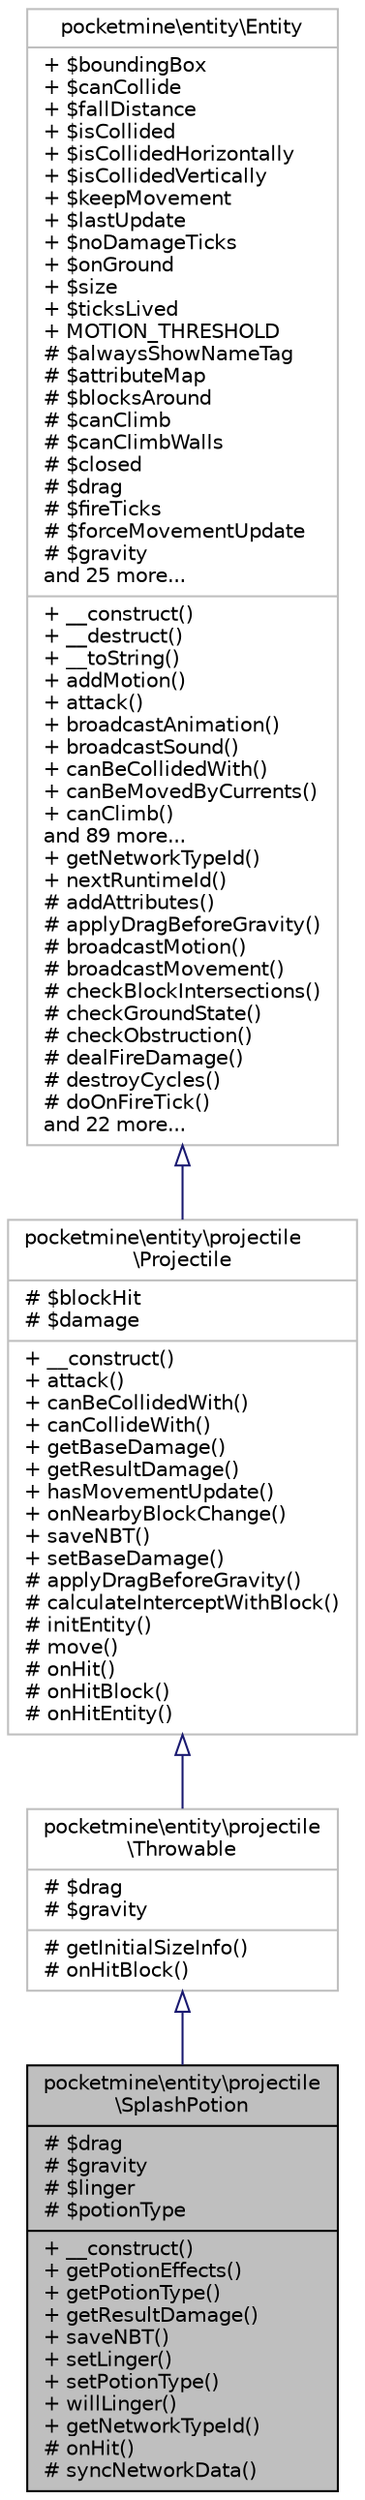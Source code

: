 digraph "pocketmine\entity\projectile\SplashPotion"
{
 // INTERACTIVE_SVG=YES
 // LATEX_PDF_SIZE
  edge [fontname="Helvetica",fontsize="10",labelfontname="Helvetica",labelfontsize="10"];
  node [fontname="Helvetica",fontsize="10",shape=record];
  Node1 [label="{pocketmine\\entity\\projectile\l\\SplashPotion\n|# $drag\l# $gravity\l# $linger\l# $potionType\l|+ __construct()\l+ getPotionEffects()\l+ getPotionType()\l+ getResultDamage()\l+ saveNBT()\l+ setLinger()\l+ setPotionType()\l+ willLinger()\l+ getNetworkTypeId()\l# onHit()\l# syncNetworkData()\l}",height=0.2,width=0.4,color="black", fillcolor="grey75", style="filled", fontcolor="black",tooltip=" "];
  Node2 -> Node1 [dir="back",color="midnightblue",fontsize="10",style="solid",arrowtail="onormal",fontname="Helvetica"];
  Node2 [label="{pocketmine\\entity\\projectile\l\\Throwable\n|# $drag\l# $gravity\l|# getInitialSizeInfo()\l# onHitBlock()\l}",height=0.2,width=0.4,color="grey75", fillcolor="white", style="filled",URL="$d0/d86/classpocketmine_1_1entity_1_1projectile_1_1_throwable.html",tooltip=" "];
  Node3 -> Node2 [dir="back",color="midnightblue",fontsize="10",style="solid",arrowtail="onormal",fontname="Helvetica"];
  Node3 [label="{pocketmine\\entity\\projectile\l\\Projectile\n|# $blockHit\l# $damage\l|+ __construct()\l+ attack()\l+ canBeCollidedWith()\l+ canCollideWith()\l+ getBaseDamage()\l+ getResultDamage()\l+ hasMovementUpdate()\l+ onNearbyBlockChange()\l+ saveNBT()\l+ setBaseDamage()\l# applyDragBeforeGravity()\l# calculateInterceptWithBlock()\l# initEntity()\l# move()\l# onHit()\l# onHitBlock()\l# onHitEntity()\l}",height=0.2,width=0.4,color="grey75", fillcolor="white", style="filled",URL="$dc/d01/classpocketmine_1_1entity_1_1projectile_1_1_projectile.html",tooltip=" "];
  Node4 -> Node3 [dir="back",color="midnightblue",fontsize="10",style="solid",arrowtail="onormal",fontname="Helvetica"];
  Node4 [label="{pocketmine\\entity\\Entity\n|+ $boundingBox\l+ $canCollide\l+ $fallDistance\l+ $isCollided\l+ $isCollidedHorizontally\l+ $isCollidedVertically\l+ $keepMovement\l+ $lastUpdate\l+ $noDamageTicks\l+ $onGround\l+ $size\l+ $ticksLived\l+ MOTION_THRESHOLD\l# $alwaysShowNameTag\l# $attributeMap\l# $blocksAround\l# $canClimb\l# $canClimbWalls\l# $closed\l# $drag\l# $fireTicks\l# $forceMovementUpdate\l# $gravity\land 25 more...\l|+ __construct()\l+ __destruct()\l+ __toString()\l+ addMotion()\l+ attack()\l+ broadcastAnimation()\l+ broadcastSound()\l+ canBeCollidedWith()\l+ canBeMovedByCurrents()\l+ canClimb()\land 89 more...\l+ getNetworkTypeId()\l+ nextRuntimeId()\l# addAttributes()\l# applyDragBeforeGravity()\l# broadcastMotion()\l# broadcastMovement()\l# checkBlockIntersections()\l# checkGroundState()\l# checkObstruction()\l# dealFireDamage()\l# destroyCycles()\l# doOnFireTick()\land 22 more...\l}",height=0.2,width=0.4,color="grey75", fillcolor="white", style="filled",URL="$d2/d3c/classpocketmine_1_1entity_1_1_entity.html",tooltip=" "];
}
